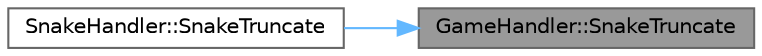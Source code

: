 digraph "GameHandler::SnakeTruncate"
{
 // LATEX_PDF_SIZE
  bgcolor="transparent";
  edge [fontname=Helvetica,fontsize=10,labelfontname=Helvetica,labelfontsize=10];
  node [fontname=Helvetica,fontsize=10,shape=box,height=0.2,width=0.4];
  rankdir="RL";
  Node1 [id="Node000001",label="GameHandler::SnakeTruncate",height=0.2,width=0.4,color="gray40", fillcolor="grey60", style="filled", fontcolor="black",tooltip="Обрезка змеи до указанного элемента."];
  Node1 -> Node2 [id="edge2_Node000001_Node000002",dir="back",color="steelblue1",style="solid",tooltip=" "];
  Node2 [id="Node000002",label="SnakeHandler::SnakeTruncate",height=0.2,width=0.4,color="grey40", fillcolor="white", style="filled",URL="$class_snake_handler.html#a7759b60a834a94f9e066f28d233a9be2",tooltip="Обрезка змеи до указанного элемента."];
}
